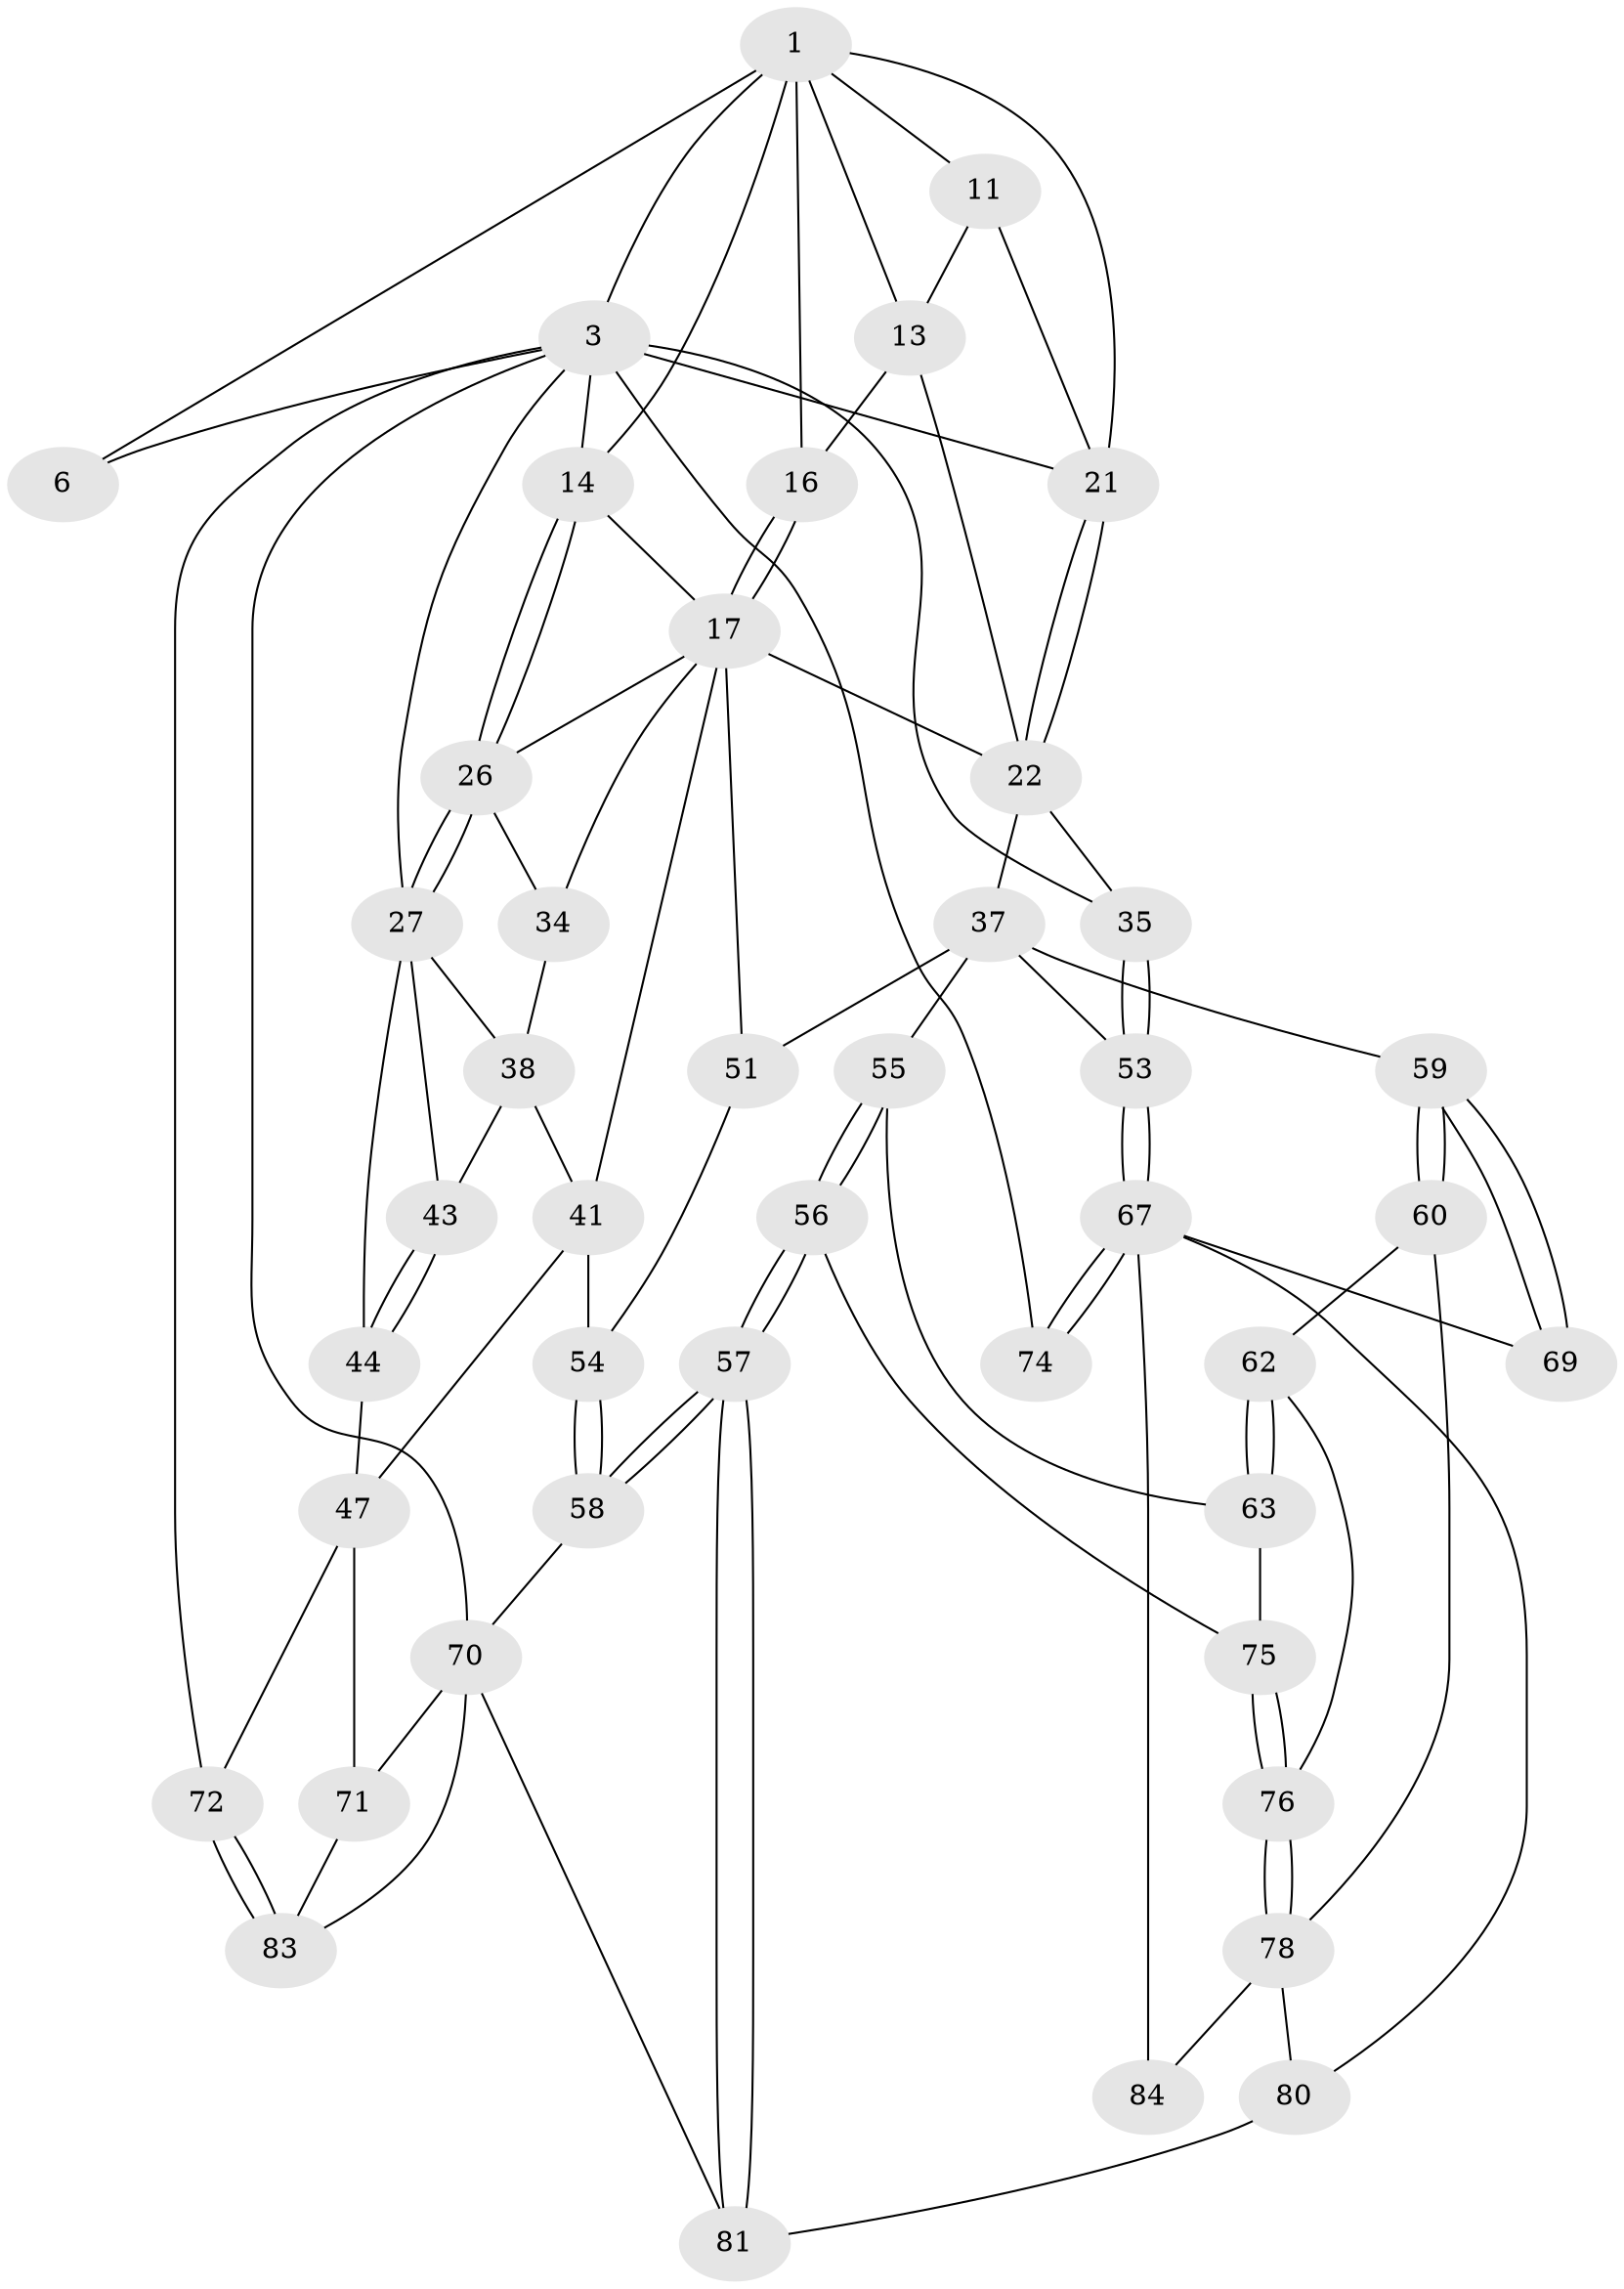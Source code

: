 // original degree distribution, {3: 0.03409090909090909, 4: 0.20454545454545456, 6: 0.20454545454545456, 5: 0.5568181818181818}
// Generated by graph-tools (version 1.1) at 2025/21/03/04/25 18:21:09]
// undirected, 44 vertices, 99 edges
graph export_dot {
graph [start="1"]
  node [color=gray90,style=filled];
  1 [pos="+0.7047990924553521+0",super="+2+7"];
  3 [pos="+1+0",super="+4+25"];
  6 [pos="+0.5165078469546545+0"];
  11 [pos="+0.8961674769393141+0.04793509958895138",super="+12+20"];
  13 [pos="+0.7238009827680458+0.04101609738170747",super="+19"];
  14 [pos="+0.1765676776905284+0",super="+15"];
  16 [pos="+0.5608433760325676+0.1625561712330955"];
  17 [pos="+0.5563618704116735+0.16595012988976007",super="+18+31"];
  21 [pos="+0.8556721390917872+0.22113235764832334",super="+24"];
  22 [pos="+0.8525084996494798+0.22563306024156352",super="+36+23"];
  26 [pos="+0.19538513321178672+0.19104448105903699",super="+29"];
  27 [pos="+0.11183717195454942+0.2942462530067187",super="+39+28"];
  34 [pos="+0.36259127725069296+0.27177641335278685"];
  35 [pos="+1+0.5045652866460222"];
  37 [pos="+0.736166243722642+0.4446022224896386",super="+48"];
  38 [pos="+0.29629836965405015+0.3526921131255868",super="+42"];
  41 [pos="+0.3567631047789396+0.47925625421144746",super="+46"];
  43 [pos="+0.2552340820752735+0.47009351431211466"];
  44 [pos="+0.12394828558100142+0.6084876961143191",super="+45"];
  47 [pos="+0.15851131452282227+0.6473222203550768",super="+64"];
  51 [pos="+0.6925415895098149+0.6775911581341552",super="+52"];
  53 [pos="+1+0.5617963553052968"];
  54 [pos="+0.3822235509424466+0.7600227255721728"];
  55 [pos="+0.657438238534179+0.7413987866814031"];
  56 [pos="+0.5494564123642837+0.8175141782431457"];
  57 [pos="+0.4188756839019966+0.8310731164024692"];
  58 [pos="+0.3870904738667587+0.7855068720547079"];
  59 [pos="+0.8206913275666381+0.8381104805792697"];
  60 [pos="+0.7887718094608316+0.8531388921652553",super="+61"];
  62 [pos="+0.7570836037631306+0.85134010429786"];
  63 [pos="+0.6708863803407324+0.8290739335734866"];
  67 [pos="+1+0.8100842574293484",super="+68"];
  69 [pos="+0.8530740547866877+0.8566245405781941"];
  70 [pos="+0.23902268536834045+0.8755261754888589",super="+82"];
  71 [pos="+0.19272739939629466+0.8707000994418173",super="+77"];
  72 [pos="+0+0.955848336395472"];
  74 [pos="+1+1"];
  75 [pos="+0.6312664031969407+0.8533274526830604"];
  76 [pos="+0.6457582855935112+0.8910560885532339"];
  78 [pos="+0.6451815260644541+0.9349303675745875",super="+79"];
  80 [pos="+0.5290959974821194+1"];
  81 [pos="+0.4904461751348908+1"];
  83 [pos="+0.09157384738856453+0.9416895160055972"];
  84 [pos="+0.7556493181906715+0.9071376869235241"];
  1 -- 11;
  1 -- 3;
  1 -- 16;
  1 -- 6;
  1 -- 13;
  1 -- 14;
  1 -- 21;
  3 -- 74 [weight=2];
  3 -- 6;
  3 -- 72;
  3 -- 14;
  3 -- 35;
  3 -- 70;
  3 -- 27;
  3 -- 21;
  11 -- 13;
  11 -- 21;
  13 -- 16;
  13 -- 22;
  14 -- 26;
  14 -- 26;
  14 -- 17;
  16 -- 17;
  16 -- 17;
  17 -- 26;
  17 -- 34;
  17 -- 51 [weight=2];
  17 -- 22;
  17 -- 41;
  21 -- 22;
  21 -- 22;
  22 -- 35;
  22 -- 37 [weight=2];
  26 -- 27;
  26 -- 27;
  26 -- 34;
  27 -- 43;
  27 -- 38;
  27 -- 44;
  34 -- 38;
  35 -- 53;
  35 -- 53;
  37 -- 51;
  37 -- 53;
  37 -- 55;
  37 -- 59;
  38 -- 41;
  38 -- 43;
  41 -- 54;
  41 -- 47;
  43 -- 44;
  43 -- 44;
  44 -- 47 [weight=2];
  47 -- 71 [weight=2];
  47 -- 72;
  51 -- 54;
  53 -- 67;
  53 -- 67;
  54 -- 58;
  54 -- 58;
  55 -- 56;
  55 -- 56;
  55 -- 63;
  56 -- 57;
  56 -- 57;
  56 -- 75;
  57 -- 58;
  57 -- 58;
  57 -- 81;
  57 -- 81;
  58 -- 70;
  59 -- 60;
  59 -- 60;
  59 -- 69;
  59 -- 69;
  60 -- 62;
  60 -- 78;
  62 -- 63;
  62 -- 63;
  62 -- 76;
  63 -- 75;
  67 -- 74 [weight=2];
  67 -- 74;
  67 -- 80;
  67 -- 84;
  67 -- 69 [weight=2];
  70 -- 71;
  70 -- 81;
  70 -- 83;
  71 -- 83;
  72 -- 83;
  72 -- 83;
  75 -- 76;
  75 -- 76;
  76 -- 78;
  76 -- 78;
  78 -- 80;
  78 -- 84;
  80 -- 81;
}
